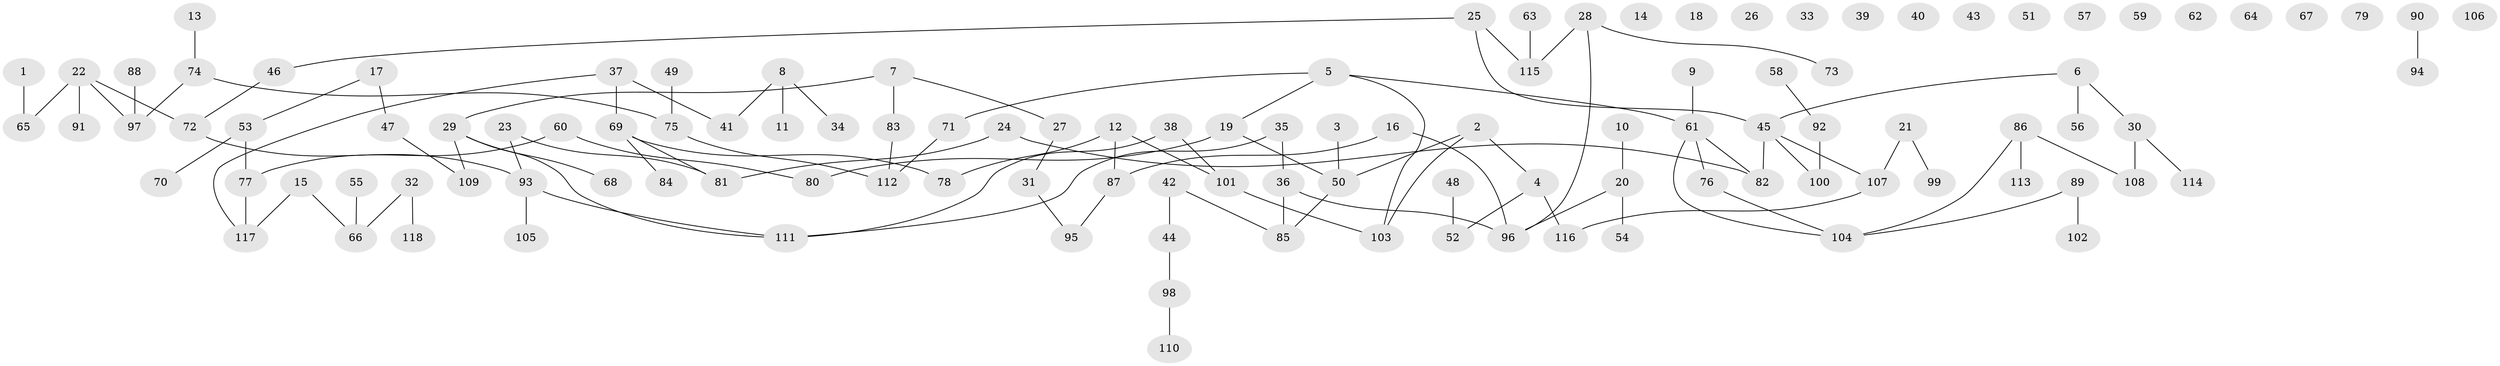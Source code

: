 // Generated by graph-tools (version 1.1) at 2025/12/03/09/25 04:12:59]
// undirected, 118 vertices, 116 edges
graph export_dot {
graph [start="1"]
  node [color=gray90,style=filled];
  1;
  2;
  3;
  4;
  5;
  6;
  7;
  8;
  9;
  10;
  11;
  12;
  13;
  14;
  15;
  16;
  17;
  18;
  19;
  20;
  21;
  22;
  23;
  24;
  25;
  26;
  27;
  28;
  29;
  30;
  31;
  32;
  33;
  34;
  35;
  36;
  37;
  38;
  39;
  40;
  41;
  42;
  43;
  44;
  45;
  46;
  47;
  48;
  49;
  50;
  51;
  52;
  53;
  54;
  55;
  56;
  57;
  58;
  59;
  60;
  61;
  62;
  63;
  64;
  65;
  66;
  67;
  68;
  69;
  70;
  71;
  72;
  73;
  74;
  75;
  76;
  77;
  78;
  79;
  80;
  81;
  82;
  83;
  84;
  85;
  86;
  87;
  88;
  89;
  90;
  91;
  92;
  93;
  94;
  95;
  96;
  97;
  98;
  99;
  100;
  101;
  102;
  103;
  104;
  105;
  106;
  107;
  108;
  109;
  110;
  111;
  112;
  113;
  114;
  115;
  116;
  117;
  118;
  1 -- 65;
  2 -- 4;
  2 -- 50;
  2 -- 103;
  3 -- 50;
  4 -- 52;
  4 -- 116;
  5 -- 19;
  5 -- 61;
  5 -- 71;
  5 -- 103;
  6 -- 30;
  6 -- 45;
  6 -- 56;
  7 -- 27;
  7 -- 29;
  7 -- 83;
  8 -- 11;
  8 -- 34;
  8 -- 41;
  9 -- 61;
  10 -- 20;
  12 -- 78;
  12 -- 87;
  12 -- 101;
  13 -- 74;
  15 -- 66;
  15 -- 117;
  16 -- 87;
  16 -- 96;
  17 -- 47;
  17 -- 53;
  19 -- 50;
  19 -- 80;
  20 -- 54;
  20 -- 96;
  21 -- 99;
  21 -- 107;
  22 -- 65;
  22 -- 72;
  22 -- 91;
  22 -- 97;
  23 -- 81;
  23 -- 93;
  24 -- 81;
  24 -- 82;
  25 -- 45;
  25 -- 46;
  25 -- 115;
  27 -- 31;
  28 -- 73;
  28 -- 96;
  28 -- 115;
  29 -- 68;
  29 -- 109;
  29 -- 111;
  30 -- 108;
  30 -- 114;
  31 -- 95;
  32 -- 66;
  32 -- 118;
  35 -- 36;
  35 -- 111;
  36 -- 85;
  36 -- 96;
  37 -- 41;
  37 -- 69;
  37 -- 117;
  38 -- 101;
  38 -- 111;
  42 -- 44;
  42 -- 85;
  44 -- 98;
  45 -- 82;
  45 -- 100;
  45 -- 107;
  46 -- 72;
  47 -- 109;
  48 -- 52;
  49 -- 75;
  50 -- 85;
  53 -- 70;
  53 -- 77;
  55 -- 66;
  58 -- 92;
  60 -- 77;
  60 -- 80;
  61 -- 76;
  61 -- 82;
  61 -- 104;
  63 -- 115;
  69 -- 78;
  69 -- 81;
  69 -- 84;
  71 -- 112;
  72 -- 93;
  74 -- 75;
  74 -- 97;
  75 -- 112;
  76 -- 104;
  77 -- 117;
  83 -- 112;
  86 -- 104;
  86 -- 108;
  86 -- 113;
  87 -- 95;
  88 -- 97;
  89 -- 102;
  89 -- 104;
  90 -- 94;
  92 -- 100;
  93 -- 105;
  93 -- 111;
  98 -- 110;
  101 -- 103;
  107 -- 116;
}
